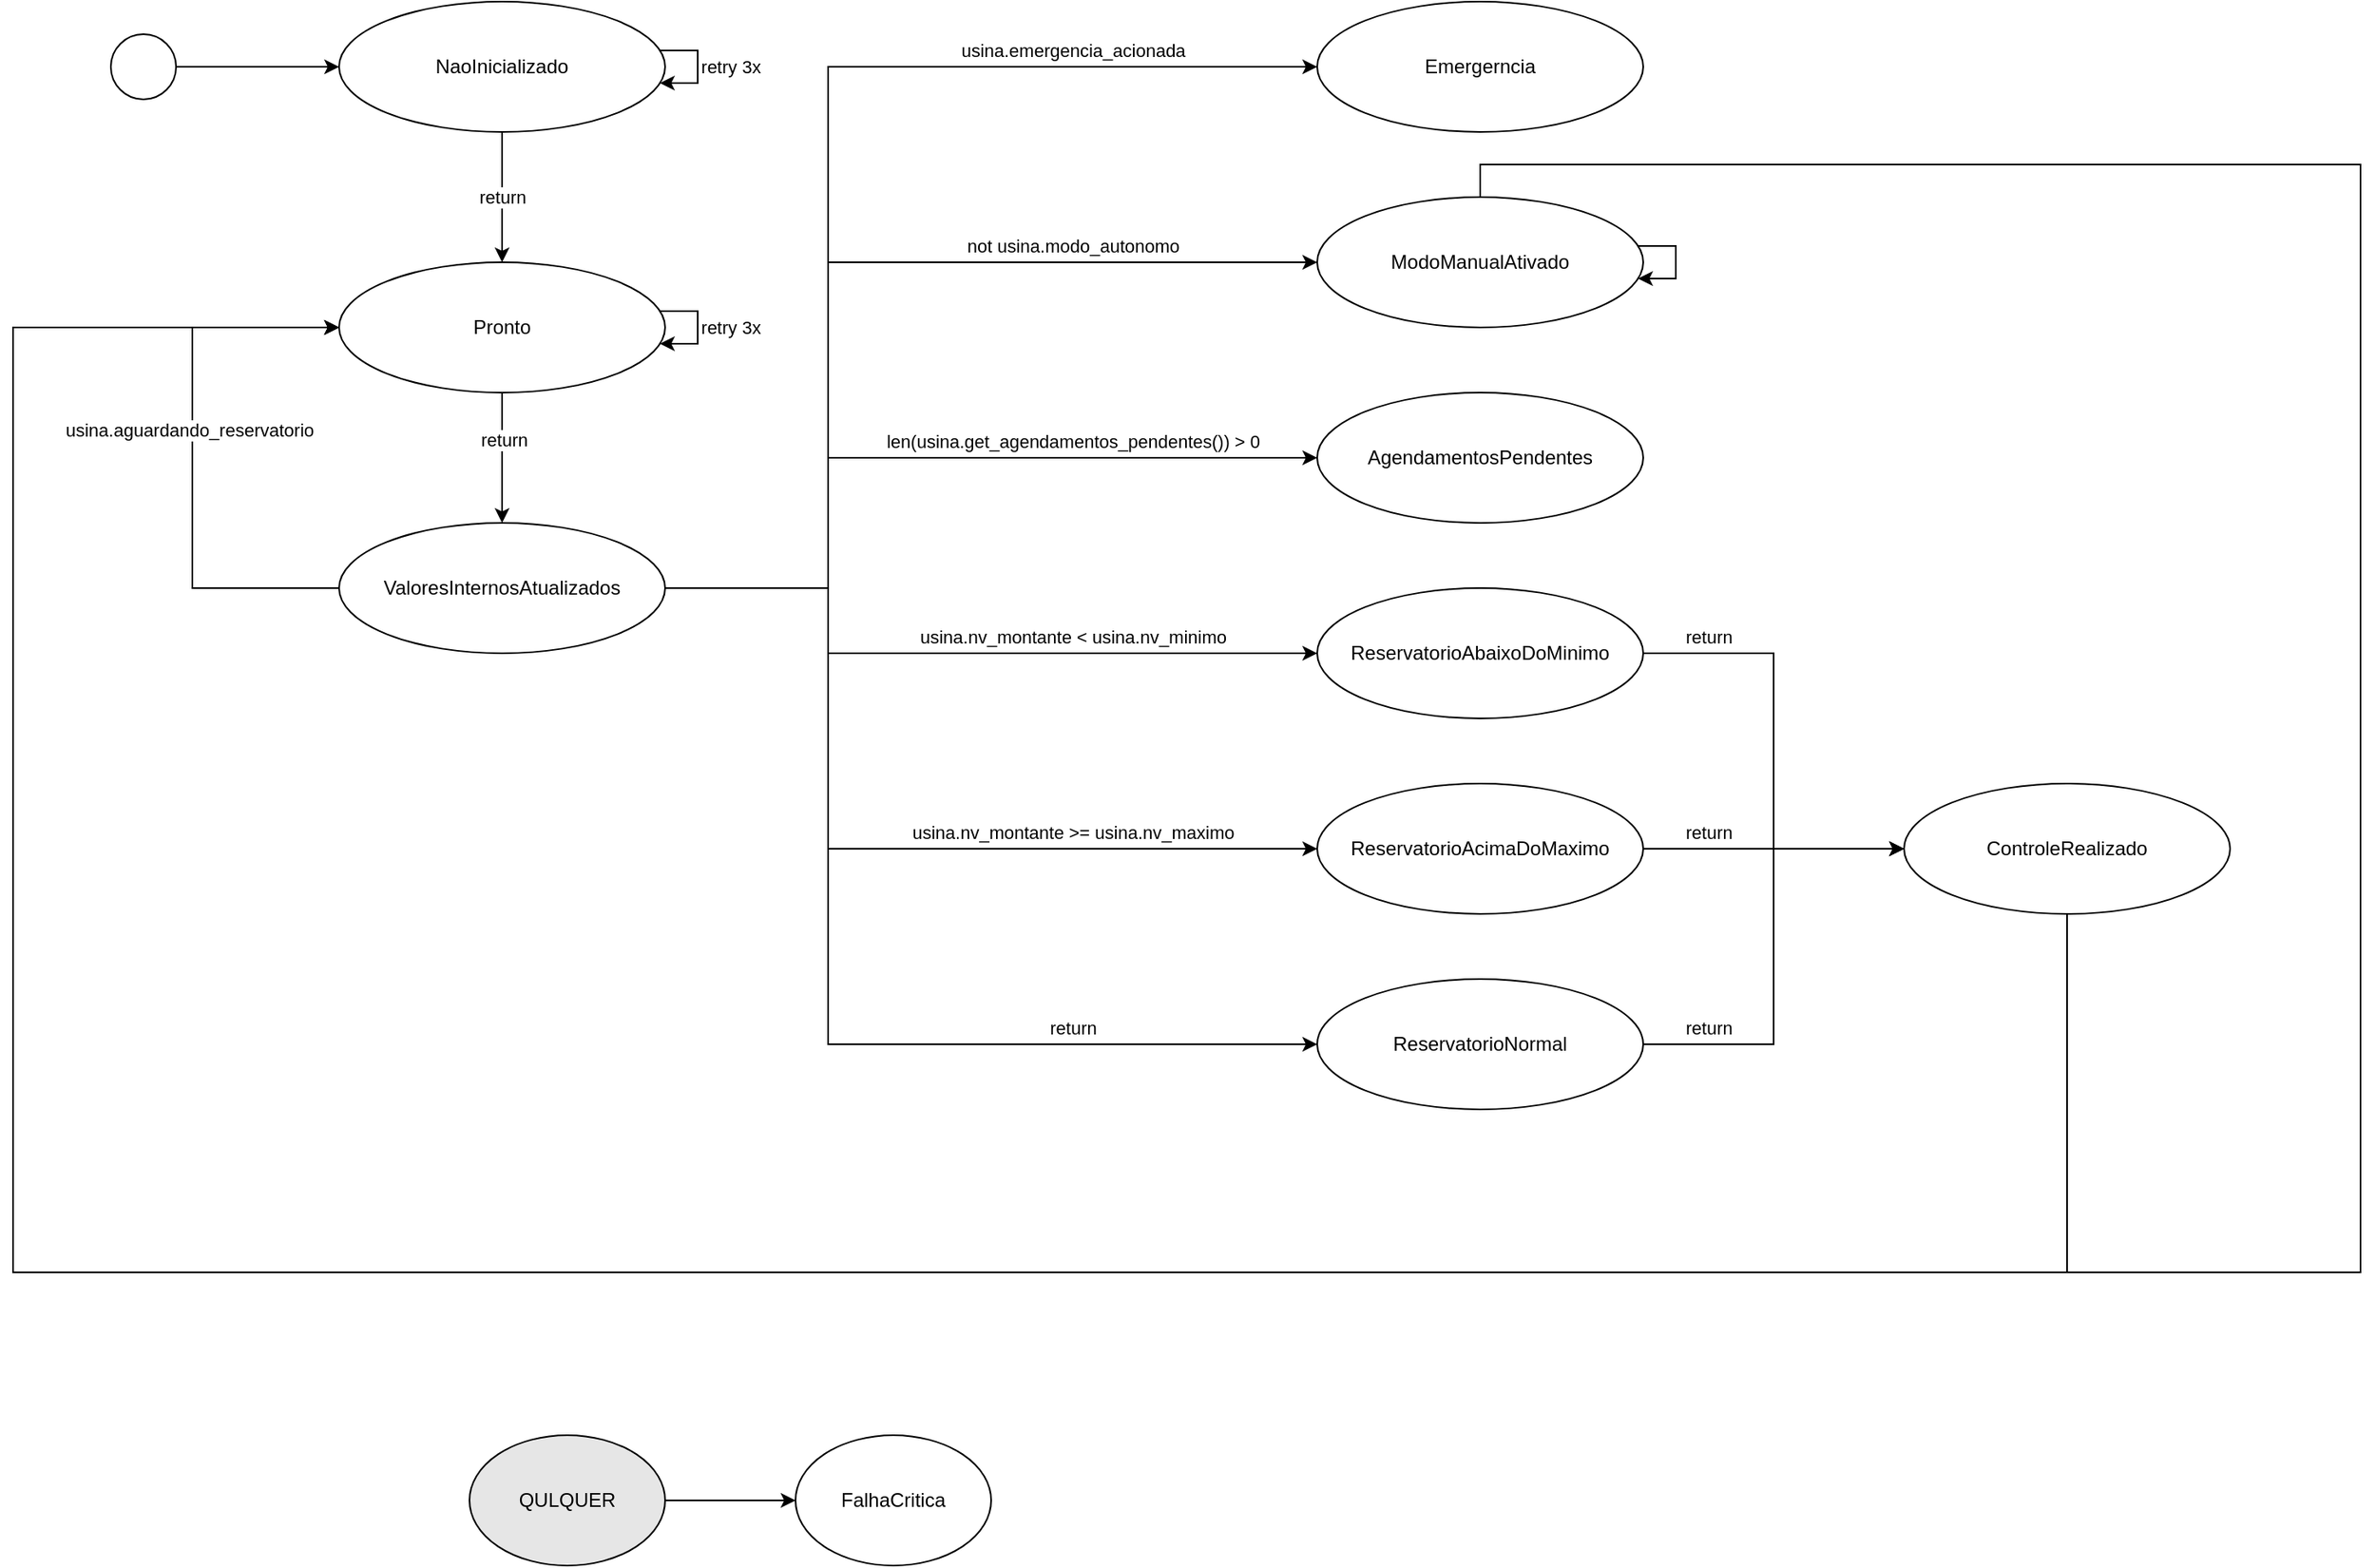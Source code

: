 <mxfile version="14.6.13" type="gitlab">
  <diagram id="Bb-7CyWQKnGSW4fo0WRX" name="Page-1">
    <mxGraphModel dx="2271" dy="1149" grid="1" gridSize="10" guides="1" tooltips="1" connect="1" arrows="1" fold="1" page="1" pageScale="1" pageWidth="850" pageHeight="1100" math="0" shadow="0">
      <root>
        <mxCell id="0" />
        <mxCell id="1" parent="0" />
        <mxCell id="UAlWiOWqDW9qNDY54Zee-6" value="" style="edgeStyle=orthogonalEdgeStyle;rounded=0;orthogonalLoop=1;jettySize=auto;html=1;" edge="1" parent="1" source="UAlWiOWqDW9qNDY54Zee-1" target="UAlWiOWqDW9qNDY54Zee-5">
          <mxGeometry relative="1" as="geometry" />
        </mxCell>
        <mxCell id="UAlWiOWqDW9qNDY54Zee-1" value="" style="ellipse;whiteSpace=wrap;html=1;" vertex="1" parent="1">
          <mxGeometry x="140" y="60" width="40" height="40" as="geometry" />
        </mxCell>
        <mxCell id="UAlWiOWqDW9qNDY54Zee-8" value="return" style="edgeStyle=orthogonalEdgeStyle;rounded=0;orthogonalLoop=1;jettySize=auto;html=1;" edge="1" parent="1" source="UAlWiOWqDW9qNDY54Zee-5" target="UAlWiOWqDW9qNDY54Zee-7">
          <mxGeometry relative="1" as="geometry" />
        </mxCell>
        <mxCell id="UAlWiOWqDW9qNDY54Zee-5" value="NaoInicializado" style="ellipse;whiteSpace=wrap;html=1;" vertex="1" parent="1">
          <mxGeometry x="280" y="40" width="200" height="80" as="geometry" />
        </mxCell>
        <mxCell id="UAlWiOWqDW9qNDY54Zee-23" style="edgeStyle=orthogonalEdgeStyle;rounded=0;orthogonalLoop=1;jettySize=auto;html=1;" edge="1" parent="1" source="UAlWiOWqDW9qNDY54Zee-7" target="UAlWiOWqDW9qNDY54Zee-11">
          <mxGeometry relative="1" as="geometry" />
        </mxCell>
        <mxCell id="UAlWiOWqDW9qNDY54Zee-31" value="return" style="edgeLabel;html=1;align=center;verticalAlign=middle;resizable=0;points=[];" vertex="1" connectable="0" parent="UAlWiOWqDW9qNDY54Zee-23">
          <mxGeometry x="-0.275" y="1" relative="1" as="geometry">
            <mxPoint as="offset" />
          </mxGeometry>
        </mxCell>
        <mxCell id="UAlWiOWqDW9qNDY54Zee-7" value="Pronto" style="ellipse;whiteSpace=wrap;html=1;" vertex="1" parent="1">
          <mxGeometry x="280" y="200" width="200" height="80" as="geometry" />
        </mxCell>
        <mxCell id="UAlWiOWqDW9qNDY54Zee-9" value="FalhaCritica" style="ellipse;whiteSpace=wrap;html=1;" vertex="1" parent="1">
          <mxGeometry x="560" y="920" width="120" height="80" as="geometry" />
        </mxCell>
        <mxCell id="UAlWiOWqDW9qNDY54Zee-29" style="edgeStyle=orthogonalEdgeStyle;rounded=0;orthogonalLoop=1;jettySize=auto;html=1;exitX=0;exitY=0.5;exitDx=0;exitDy=0;entryX=0;entryY=0.5;entryDx=0;entryDy=0;" edge="1" parent="1" source="UAlWiOWqDW9qNDY54Zee-11" target="UAlWiOWqDW9qNDY54Zee-7">
          <mxGeometry relative="1" as="geometry">
            <Array as="points">
              <mxPoint x="190" y="400" />
              <mxPoint x="190" y="240" />
            </Array>
          </mxGeometry>
        </mxCell>
        <mxCell id="UAlWiOWqDW9qNDY54Zee-30" value="usina.aguardando_reservatorio" style="edgeLabel;html=1;align=center;verticalAlign=middle;resizable=0;points=[];" vertex="1" connectable="0" parent="UAlWiOWqDW9qNDY54Zee-29">
          <mxGeometry x="0.1" y="2" relative="1" as="geometry">
            <mxPoint as="offset" />
          </mxGeometry>
        </mxCell>
        <mxCell id="UAlWiOWqDW9qNDY54Zee-33" value="usina.emergencia_acionada" style="edgeStyle=orthogonalEdgeStyle;rounded=0;orthogonalLoop=1;jettySize=auto;html=1;entryX=0;entryY=0.5;entryDx=0;entryDy=0;" edge="1" parent="1" source="UAlWiOWqDW9qNDY54Zee-11" target="UAlWiOWqDW9qNDY54Zee-13">
          <mxGeometry x="0.583" y="10" relative="1" as="geometry">
            <Array as="points">
              <mxPoint x="580" y="400" />
              <mxPoint x="580" y="80" />
            </Array>
            <mxPoint as="offset" />
          </mxGeometry>
        </mxCell>
        <mxCell id="UAlWiOWqDW9qNDY54Zee-34" value="not usina.modo_autonomo" style="edgeStyle=orthogonalEdgeStyle;rounded=0;orthogonalLoop=1;jettySize=auto;html=1;exitX=1;exitY=0.5;exitDx=0;exitDy=0;entryX=0;entryY=0.5;entryDx=0;entryDy=0;" edge="1" parent="1" source="UAlWiOWqDW9qNDY54Zee-11" target="UAlWiOWqDW9qNDY54Zee-17">
          <mxGeometry x="0.5" y="10" relative="1" as="geometry">
            <Array as="points">
              <mxPoint x="580" y="400" />
              <mxPoint x="580" y="200" />
            </Array>
            <mxPoint as="offset" />
          </mxGeometry>
        </mxCell>
        <mxCell id="UAlWiOWqDW9qNDY54Zee-35" value="len(usina.get_agendamentos_pendentes()) &amp;gt; 0" style="edgeStyle=orthogonalEdgeStyle;rounded=0;orthogonalLoop=1;jettySize=auto;html=1;entryX=0;entryY=0.5;entryDx=0;entryDy=0;" edge="1" parent="1" source="UAlWiOWqDW9qNDY54Zee-11" target="UAlWiOWqDW9qNDY54Zee-18">
          <mxGeometry x="0.375" y="10" relative="1" as="geometry">
            <Array as="points">
              <mxPoint x="580" y="400" />
              <mxPoint x="580" y="320" />
            </Array>
            <mxPoint as="offset" />
          </mxGeometry>
        </mxCell>
        <mxCell id="UAlWiOWqDW9qNDY54Zee-36" style="edgeStyle=orthogonalEdgeStyle;rounded=0;orthogonalLoop=1;jettySize=auto;html=1;entryX=0;entryY=0.5;entryDx=0;entryDy=0;" edge="1" parent="1" source="UAlWiOWqDW9qNDY54Zee-11" target="UAlWiOWqDW9qNDY54Zee-19">
          <mxGeometry relative="1" as="geometry">
            <Array as="points">
              <mxPoint x="580" y="400" />
              <mxPoint x="580" y="440" />
            </Array>
          </mxGeometry>
        </mxCell>
        <mxCell id="UAlWiOWqDW9qNDY54Zee-39" value="usina.nv_montante &amp;lt; usina.nv_minimo" style="edgeLabel;html=1;align=center;verticalAlign=middle;resizable=0;points=[];" vertex="1" connectable="0" parent="UAlWiOWqDW9qNDY54Zee-36">
          <mxGeometry x="0.468" y="2" relative="1" as="geometry">
            <mxPoint x="-33" y="-8" as="offset" />
          </mxGeometry>
        </mxCell>
        <mxCell id="UAlWiOWqDW9qNDY54Zee-37" style="edgeStyle=orthogonalEdgeStyle;rounded=0;orthogonalLoop=1;jettySize=auto;html=1;entryX=0;entryY=0.5;entryDx=0;entryDy=0;" edge="1" parent="1" source="UAlWiOWqDW9qNDY54Zee-11" target="UAlWiOWqDW9qNDY54Zee-20">
          <mxGeometry relative="1" as="geometry">
            <Array as="points">
              <mxPoint x="580" y="400" />
              <mxPoint x="580" y="560" />
            </Array>
          </mxGeometry>
        </mxCell>
        <mxCell id="UAlWiOWqDW9qNDY54Zee-40" value="usina.nv_montante &amp;gt;= usina.nv_maximo" style="edgeLabel;html=1;align=center;verticalAlign=middle;resizable=0;points=[];" vertex="1" connectable="0" parent="UAlWiOWqDW9qNDY54Zee-37">
          <mxGeometry x="0.3" y="-3" relative="1" as="geometry">
            <mxPoint x="46" y="-13" as="offset" />
          </mxGeometry>
        </mxCell>
        <mxCell id="UAlWiOWqDW9qNDY54Zee-38" value="return" style="edgeStyle=orthogonalEdgeStyle;rounded=0;orthogonalLoop=1;jettySize=auto;html=1;" edge="1" parent="1" source="UAlWiOWqDW9qNDY54Zee-11" target="UAlWiOWqDW9qNDY54Zee-21">
          <mxGeometry x="0.559" y="10" relative="1" as="geometry">
            <Array as="points">
              <mxPoint x="580" y="400" />
              <mxPoint x="580" y="680" />
            </Array>
            <mxPoint as="offset" />
          </mxGeometry>
        </mxCell>
        <mxCell id="UAlWiOWqDW9qNDY54Zee-11" value="ValoresInternosAtualizados" style="ellipse;whiteSpace=wrap;html=1;" vertex="1" parent="1">
          <mxGeometry x="280" y="360" width="200" height="80" as="geometry" />
        </mxCell>
        <mxCell id="UAlWiOWqDW9qNDY54Zee-13" value="Emergerncia" style="ellipse;whiteSpace=wrap;html=1;" vertex="1" parent="1">
          <mxGeometry x="880" y="40" width="200" height="80" as="geometry" />
        </mxCell>
        <mxCell id="UAlWiOWqDW9qNDY54Zee-49" style="edgeStyle=orthogonalEdgeStyle;rounded=0;orthogonalLoop=1;jettySize=auto;html=1;" edge="1" parent="1" target="UAlWiOWqDW9qNDY54Zee-7">
          <mxGeometry relative="1" as="geometry">
            <mxPoint x="980" y="160" as="sourcePoint" />
            <Array as="points">
              <mxPoint x="980" y="140" />
              <mxPoint x="1520" y="140" />
              <mxPoint x="1520" y="820" />
              <mxPoint x="80" y="820" />
              <mxPoint x="80" y="240" />
            </Array>
          </mxGeometry>
        </mxCell>
        <mxCell id="UAlWiOWqDW9qNDY54Zee-17" value="ModoManualAtivado" style="ellipse;whiteSpace=wrap;html=1;" vertex="1" parent="1">
          <mxGeometry x="880" y="160" width="200" height="80" as="geometry" />
        </mxCell>
        <mxCell id="UAlWiOWqDW9qNDY54Zee-18" value="AgendamentosPendentes" style="ellipse;whiteSpace=wrap;html=1;" vertex="1" parent="1">
          <mxGeometry x="880" y="280" width="200" height="80" as="geometry" />
        </mxCell>
        <mxCell id="UAlWiOWqDW9qNDY54Zee-43" value="return" style="edgeStyle=orthogonalEdgeStyle;rounded=0;orthogonalLoop=1;jettySize=auto;html=1;entryX=0;entryY=0.5;entryDx=0;entryDy=0;" edge="1" parent="1" source="UAlWiOWqDW9qNDY54Zee-19" target="UAlWiOWqDW9qNDY54Zee-22">
          <mxGeometry x="-0.714" y="10" relative="1" as="geometry">
            <mxPoint as="offset" />
          </mxGeometry>
        </mxCell>
        <mxCell id="UAlWiOWqDW9qNDY54Zee-19" value="ReservatorioAbaixoDoMinimo" style="ellipse;whiteSpace=wrap;html=1;" vertex="1" parent="1">
          <mxGeometry x="880" y="400" width="200" height="80" as="geometry" />
        </mxCell>
        <mxCell id="UAlWiOWqDW9qNDY54Zee-44" style="edgeStyle=orthogonalEdgeStyle;rounded=0;orthogonalLoop=1;jettySize=auto;html=1;" edge="1" parent="1" source="UAlWiOWqDW9qNDY54Zee-20" target="UAlWiOWqDW9qNDY54Zee-22">
          <mxGeometry relative="1" as="geometry" />
        </mxCell>
        <mxCell id="UAlWiOWqDW9qNDY54Zee-46" value="return" style="edgeLabel;html=1;align=center;verticalAlign=middle;resizable=0;points=[];" vertex="1" connectable="0" parent="UAlWiOWqDW9qNDY54Zee-44">
          <mxGeometry x="-0.388" relative="1" as="geometry">
            <mxPoint x="-9" y="-10" as="offset" />
          </mxGeometry>
        </mxCell>
        <mxCell id="UAlWiOWqDW9qNDY54Zee-20" value="ReservatorioAcimaDoMaximo" style="ellipse;whiteSpace=wrap;html=1;" vertex="1" parent="1">
          <mxGeometry x="880" y="520" width="200" height="80" as="geometry" />
        </mxCell>
        <mxCell id="UAlWiOWqDW9qNDY54Zee-45" value="return" style="edgeStyle=orthogonalEdgeStyle;rounded=0;orthogonalLoop=1;jettySize=auto;html=1;" edge="1" parent="1" source="UAlWiOWqDW9qNDY54Zee-21" target="UAlWiOWqDW9qNDY54Zee-22">
          <mxGeometry x="-0.714" y="10" relative="1" as="geometry">
            <Array as="points">
              <mxPoint x="1160" y="680" />
              <mxPoint x="1160" y="560" />
            </Array>
            <mxPoint as="offset" />
          </mxGeometry>
        </mxCell>
        <mxCell id="UAlWiOWqDW9qNDY54Zee-21" value="ReservatorioNormal" style="ellipse;whiteSpace=wrap;html=1;" vertex="1" parent="1">
          <mxGeometry x="880" y="640" width="200" height="80" as="geometry" />
        </mxCell>
        <mxCell id="UAlWiOWqDW9qNDY54Zee-47" style="edgeStyle=orthogonalEdgeStyle;rounded=0;orthogonalLoop=1;jettySize=auto;html=1;" edge="1" parent="1" source="UAlWiOWqDW9qNDY54Zee-22" target="UAlWiOWqDW9qNDY54Zee-7">
          <mxGeometry relative="1" as="geometry">
            <Array as="points">
              <mxPoint x="1340" y="820" />
              <mxPoint x="80" y="820" />
              <mxPoint x="80" y="240" />
            </Array>
          </mxGeometry>
        </mxCell>
        <mxCell id="UAlWiOWqDW9qNDY54Zee-22" value="ControleRealizado" style="ellipse;whiteSpace=wrap;html=1;" vertex="1" parent="1">
          <mxGeometry x="1240" y="520" width="200" height="80" as="geometry" />
        </mxCell>
        <mxCell id="UAlWiOWqDW9qNDY54Zee-26" value="retry 3x" style="edgeStyle=orthogonalEdgeStyle;rounded=0;orthogonalLoop=1;jettySize=auto;html=1;" edge="1" parent="1" source="UAlWiOWqDW9qNDY54Zee-7" target="UAlWiOWqDW9qNDY54Zee-7">
          <mxGeometry y="20" relative="1" as="geometry">
            <mxPoint as="offset" />
          </mxGeometry>
        </mxCell>
        <mxCell id="UAlWiOWqDW9qNDY54Zee-32" value="retry 3x" style="edgeStyle=orthogonalEdgeStyle;rounded=0;orthogonalLoop=1;jettySize=auto;html=1;" edge="1" parent="1" source="UAlWiOWqDW9qNDY54Zee-5" target="UAlWiOWqDW9qNDY54Zee-5">
          <mxGeometry y="20" relative="1" as="geometry">
            <mxPoint as="offset" />
          </mxGeometry>
        </mxCell>
        <mxCell id="UAlWiOWqDW9qNDY54Zee-48" style="edgeStyle=orthogonalEdgeStyle;rounded=0;orthogonalLoop=1;jettySize=auto;html=1;" edge="1" parent="1" source="UAlWiOWqDW9qNDY54Zee-17" target="UAlWiOWqDW9qNDY54Zee-17">
          <mxGeometry relative="1" as="geometry" />
        </mxCell>
        <mxCell id="UAlWiOWqDW9qNDY54Zee-51" style="edgeStyle=orthogonalEdgeStyle;rounded=0;orthogonalLoop=1;jettySize=auto;html=1;" edge="1" parent="1" source="UAlWiOWqDW9qNDY54Zee-50" target="UAlWiOWqDW9qNDY54Zee-9">
          <mxGeometry relative="1" as="geometry" />
        </mxCell>
        <mxCell id="UAlWiOWqDW9qNDY54Zee-50" value="QULQUER" style="ellipse;whiteSpace=wrap;html=1;fillColor=#E6E6E6;" vertex="1" parent="1">
          <mxGeometry x="360" y="920" width="120" height="80" as="geometry" />
        </mxCell>
      </root>
    </mxGraphModel>
  </diagram>
</mxfile>
